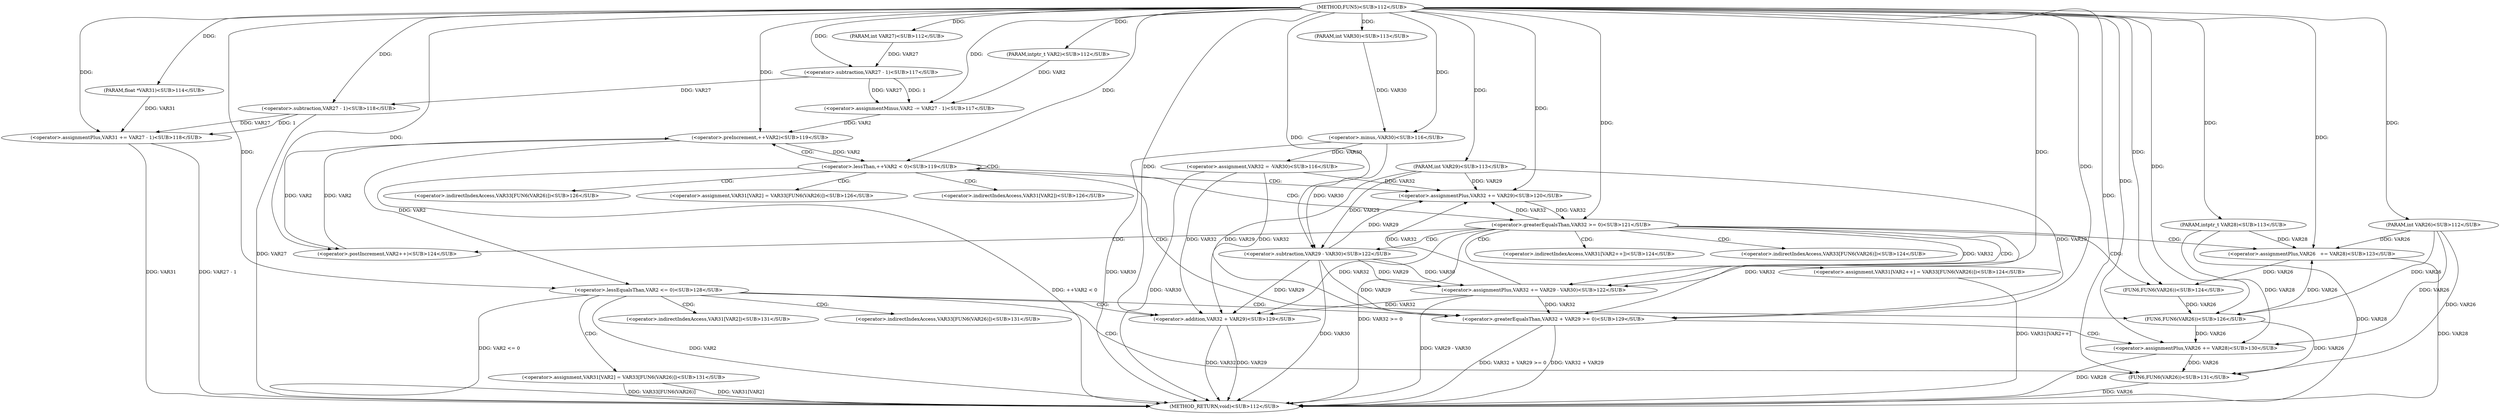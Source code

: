
digraph "FUN5" {  

"14074" [label = "(METHOD,FUN5)<SUB>112</SUB>" ]

"14160" [label = "(METHOD_RETURN,void)<SUB>112</SUB>" ]

"14075" [label = "(PARAM,intptr_t VAR2)<SUB>112</SUB>" ]

"14076" [label = "(PARAM,int VAR26)<SUB>112</SUB>" ]

"14077" [label = "(PARAM,int VAR27)<SUB>112</SUB>" ]

"14078" [label = "(PARAM,intptr_t VAR28)<SUB>113</SUB>" ]

"14079" [label = "(PARAM,int VAR29)<SUB>113</SUB>" ]

"14080" [label = "(PARAM,int VAR30)<SUB>113</SUB>" ]

"14081" [label = "(PARAM,float *VAR31)<SUB>114</SUB>" ]

"14084" [label = "(&lt;operator&gt;.assignment,VAR32 = -VAR30)<SUB>116</SUB>" ]

"14088" [label = "(&lt;operator&gt;.assignmentMinus,VAR2 -= VAR27 - 1)<SUB>117</SUB>" ]

"14093" [label = "(&lt;operator&gt;.assignmentPlus,VAR31 += VAR27 - 1)<SUB>118</SUB>" ]

"14099" [label = "(&lt;operator&gt;.lessThan,++VAR2 &lt; 0)<SUB>119</SUB>" ]

"14138" [label = "(&lt;operator&gt;.lessEqualsThan,VAR2 &lt;= 0)<SUB>128</SUB>" ]

"14086" [label = "(&lt;operator&gt;.minus,-VAR30)<SUB>116</SUB>" ]

"14090" [label = "(&lt;operator&gt;.subtraction,VAR27 - 1)<SUB>117</SUB>" ]

"14095" [label = "(&lt;operator&gt;.subtraction,VAR27 - 1)<SUB>118</SUB>" ]

"14104" [label = "(&lt;operator&gt;.assignmentPlus,VAR32 += VAR29)<SUB>120</SUB>" ]

"14129" [label = "(&lt;operator&gt;.assignment,VAR31[VAR2] = VAR33[FUN6(VAR26)])<SUB>126</SUB>" ]

"14152" [label = "(&lt;operator&gt;.assignment,VAR31[VAR2] = VAR33[FUN6(VAR26)])<SUB>131</SUB>" ]

"14100" [label = "(&lt;operator&gt;.preIncrement,++VAR2)<SUB>119</SUB>" ]

"14108" [label = "(&lt;operator&gt;.greaterEqualsThan,VAR32 &gt;= 0)<SUB>121</SUB>" ]

"14143" [label = "(&lt;operator&gt;.greaterEqualsThan,VAR32 + VAR29 &gt;= 0)<SUB>129</SUB>" ]

"14112" [label = "(&lt;operator&gt;.assignmentPlus,VAR32 += VAR29 - VAR30)<SUB>122</SUB>" ]

"14117" [label = "(&lt;operator&gt;.assignmentPlus,VAR26   += VAR28)<SUB>123</SUB>" ]

"14120" [label = "(&lt;operator&gt;.assignment,VAR31[VAR2++] = VAR33[FUN6(VAR26)])<SUB>124</SUB>" ]

"14149" [label = "(&lt;operator&gt;.assignmentPlus,VAR26 += VAR28)<SUB>130</SUB>" ]

"14135" [label = "(FUN6,FUN6(VAR26))<SUB>126</SUB>" ]

"14144" [label = "(&lt;operator&gt;.addition,VAR32 + VAR29)<SUB>129</SUB>" ]

"14158" [label = "(FUN6,FUN6(VAR26))<SUB>131</SUB>" ]

"14114" [label = "(&lt;operator&gt;.subtraction,VAR29 - VAR30)<SUB>122</SUB>" ]

"14123" [label = "(&lt;operator&gt;.postIncrement,VAR2++)<SUB>124</SUB>" ]

"14127" [label = "(FUN6,FUN6(VAR26))<SUB>124</SUB>" ]

"14130" [label = "(&lt;operator&gt;.indirectIndexAccess,VAR31[VAR2])<SUB>126</SUB>" ]

"14133" [label = "(&lt;operator&gt;.indirectIndexAccess,VAR33[FUN6(VAR26)])<SUB>126</SUB>" ]

"14153" [label = "(&lt;operator&gt;.indirectIndexAccess,VAR31[VAR2])<SUB>131</SUB>" ]

"14156" [label = "(&lt;operator&gt;.indirectIndexAccess,VAR33[FUN6(VAR26)])<SUB>131</SUB>" ]

"14121" [label = "(&lt;operator&gt;.indirectIndexAccess,VAR31[VAR2++])<SUB>124</SUB>" ]

"14125" [label = "(&lt;operator&gt;.indirectIndexAccess,VAR33[FUN6(VAR26)])<SUB>124</SUB>" ]

  "14078" -> "14160"  [ label = "DDG: VAR28"] 

  "14086" -> "14160"  [ label = "DDG: VAR30"] 

  "14084" -> "14160"  [ label = "DDG: -VAR30"] 

  "14093" -> "14160"  [ label = "DDG: VAR31"] 

  "14095" -> "14160"  [ label = "DDG: VAR27"] 

  "14093" -> "14160"  [ label = "DDG: VAR27 - 1"] 

  "14099" -> "14160"  [ label = "DDG: ++VAR2 &lt; 0"] 

  "14138" -> "14160"  [ label = "DDG: VAR2"] 

  "14138" -> "14160"  [ label = "DDG: VAR2 &lt;= 0"] 

  "14144" -> "14160"  [ label = "DDG: VAR32"] 

  "14144" -> "14160"  [ label = "DDG: VAR29"] 

  "14143" -> "14160"  [ label = "DDG: VAR32 + VAR29"] 

  "14143" -> "14160"  [ label = "DDG: VAR32 + VAR29 &gt;= 0"] 

  "14149" -> "14160"  [ label = "DDG: VAR28"] 

  "14152" -> "14160"  [ label = "DDG: VAR31[VAR2]"] 

  "14158" -> "14160"  [ label = "DDG: VAR26"] 

  "14152" -> "14160"  [ label = "DDG: VAR33[FUN6(VAR26)]"] 

  "14108" -> "14160"  [ label = "DDG: VAR32 &gt;= 0"] 

  "14114" -> "14160"  [ label = "DDG: VAR30"] 

  "14112" -> "14160"  [ label = "DDG: VAR29 - VAR30"] 

  "14117" -> "14160"  [ label = "DDG: VAR28"] 

  "14120" -> "14160"  [ label = "DDG: VAR31[VAR2++]"] 

  "14074" -> "14075"  [ label = "DDG: "] 

  "14074" -> "14076"  [ label = "DDG: "] 

  "14074" -> "14077"  [ label = "DDG: "] 

  "14074" -> "14078"  [ label = "DDG: "] 

  "14074" -> "14079"  [ label = "DDG: "] 

  "14074" -> "14080"  [ label = "DDG: "] 

  "14074" -> "14081"  [ label = "DDG: "] 

  "14086" -> "14084"  [ label = "DDG: VAR30"] 

  "14090" -> "14088"  [ label = "DDG: VAR27"] 

  "14090" -> "14088"  [ label = "DDG: 1"] 

  "14095" -> "14093"  [ label = "DDG: VAR27"] 

  "14095" -> "14093"  [ label = "DDG: 1"] 

  "14075" -> "14088"  [ label = "DDG: VAR2"] 

  "14074" -> "14088"  [ label = "DDG: "] 

  "14081" -> "14093"  [ label = "DDG: VAR31"] 

  "14074" -> "14093"  [ label = "DDG: "] 

  "14080" -> "14086"  [ label = "DDG: VAR30"] 

  "14074" -> "14086"  [ label = "DDG: "] 

  "14077" -> "14090"  [ label = "DDG: VAR27"] 

  "14074" -> "14090"  [ label = "DDG: "] 

  "14090" -> "14095"  [ label = "DDG: VAR27"] 

  "14074" -> "14095"  [ label = "DDG: "] 

  "14100" -> "14099"  [ label = "DDG: VAR2"] 

  "14074" -> "14099"  [ label = "DDG: "] 

  "14079" -> "14104"  [ label = "DDG: VAR29"] 

  "14114" -> "14104"  [ label = "DDG: VAR29"] 

  "14074" -> "14104"  [ label = "DDG: "] 

  "14100" -> "14138"  [ label = "DDG: VAR2"] 

  "14074" -> "14138"  [ label = "DDG: "] 

  "14088" -> "14100"  [ label = "DDG: VAR2"] 

  "14123" -> "14100"  [ label = "DDG: VAR2"] 

  "14074" -> "14100"  [ label = "DDG: "] 

  "14084" -> "14104"  [ label = "DDG: VAR32"] 

  "14108" -> "14104"  [ label = "DDG: VAR32"] 

  "14112" -> "14104"  [ label = "DDG: VAR32"] 

  "14104" -> "14108"  [ label = "DDG: VAR32"] 

  "14074" -> "14108"  [ label = "DDG: "] 

  "14114" -> "14112"  [ label = "DDG: VAR29"] 

  "14114" -> "14112"  [ label = "DDG: VAR30"] 

  "14078" -> "14117"  [ label = "DDG: VAR28"] 

  "14074" -> "14117"  [ label = "DDG: "] 

  "14084" -> "14143"  [ label = "DDG: VAR32"] 

  "14108" -> "14143"  [ label = "DDG: VAR32"] 

  "14112" -> "14143"  [ label = "DDG: VAR32"] 

  "14074" -> "14143"  [ label = "DDG: "] 

  "14079" -> "14143"  [ label = "DDG: VAR29"] 

  "14114" -> "14143"  [ label = "DDG: VAR29"] 

  "14078" -> "14149"  [ label = "DDG: VAR28"] 

  "14074" -> "14149"  [ label = "DDG: "] 

  "14108" -> "14112"  [ label = "DDG: VAR32"] 

  "14074" -> "14112"  [ label = "DDG: "] 

  "14076" -> "14117"  [ label = "DDG: VAR26"] 

  "14135" -> "14117"  [ label = "DDG: VAR26"] 

  "14076" -> "14135"  [ label = "DDG: VAR26"] 

  "14127" -> "14135"  [ label = "DDG: VAR26"] 

  "14074" -> "14135"  [ label = "DDG: "] 

  "14084" -> "14144"  [ label = "DDG: VAR32"] 

  "14108" -> "14144"  [ label = "DDG: VAR32"] 

  "14112" -> "14144"  [ label = "DDG: VAR32"] 

  "14074" -> "14144"  [ label = "DDG: "] 

  "14079" -> "14144"  [ label = "DDG: VAR29"] 

  "14114" -> "14144"  [ label = "DDG: VAR29"] 

  "14076" -> "14149"  [ label = "DDG: VAR26"] 

  "14135" -> "14149"  [ label = "DDG: VAR26"] 

  "14076" -> "14158"  [ label = "DDG: VAR26"] 

  "14149" -> "14158"  [ label = "DDG: VAR26"] 

  "14135" -> "14158"  [ label = "DDG: VAR26"] 

  "14074" -> "14158"  [ label = "DDG: "] 

  "14074" -> "14114"  [ label = "DDG: "] 

  "14079" -> "14114"  [ label = "DDG: VAR29"] 

  "14086" -> "14114"  [ label = "DDG: VAR30"] 

  "14100" -> "14123"  [ label = "DDG: VAR2"] 

  "14074" -> "14123"  [ label = "DDG: "] 

  "14117" -> "14127"  [ label = "DDG: VAR26"] 

  "14074" -> "14127"  [ label = "DDG: "] 

  "14099" -> "14129"  [ label = "CDG: "] 

  "14099" -> "14130"  [ label = "CDG: "] 

  "14099" -> "14100"  [ label = "CDG: "] 

  "14099" -> "14108"  [ label = "CDG: "] 

  "14099" -> "14135"  [ label = "CDG: "] 

  "14099" -> "14104"  [ label = "CDG: "] 

  "14099" -> "14099"  [ label = "CDG: "] 

  "14099" -> "14133"  [ label = "CDG: "] 

  "14138" -> "14152"  [ label = "CDG: "] 

  "14138" -> "14153"  [ label = "CDG: "] 

  "14138" -> "14144"  [ label = "CDG: "] 

  "14138" -> "14143"  [ label = "CDG: "] 

  "14138" -> "14158"  [ label = "CDG: "] 

  "14138" -> "14156"  [ label = "CDG: "] 

  "14108" -> "14121"  [ label = "CDG: "] 

  "14108" -> "14125"  [ label = "CDG: "] 

  "14108" -> "14114"  [ label = "CDG: "] 

  "14108" -> "14127"  [ label = "CDG: "] 

  "14108" -> "14123"  [ label = "CDG: "] 

  "14108" -> "14117"  [ label = "CDG: "] 

  "14108" -> "14120"  [ label = "CDG: "] 

  "14108" -> "14112"  [ label = "CDG: "] 

  "14143" -> "14149"  [ label = "CDG: "] 

}